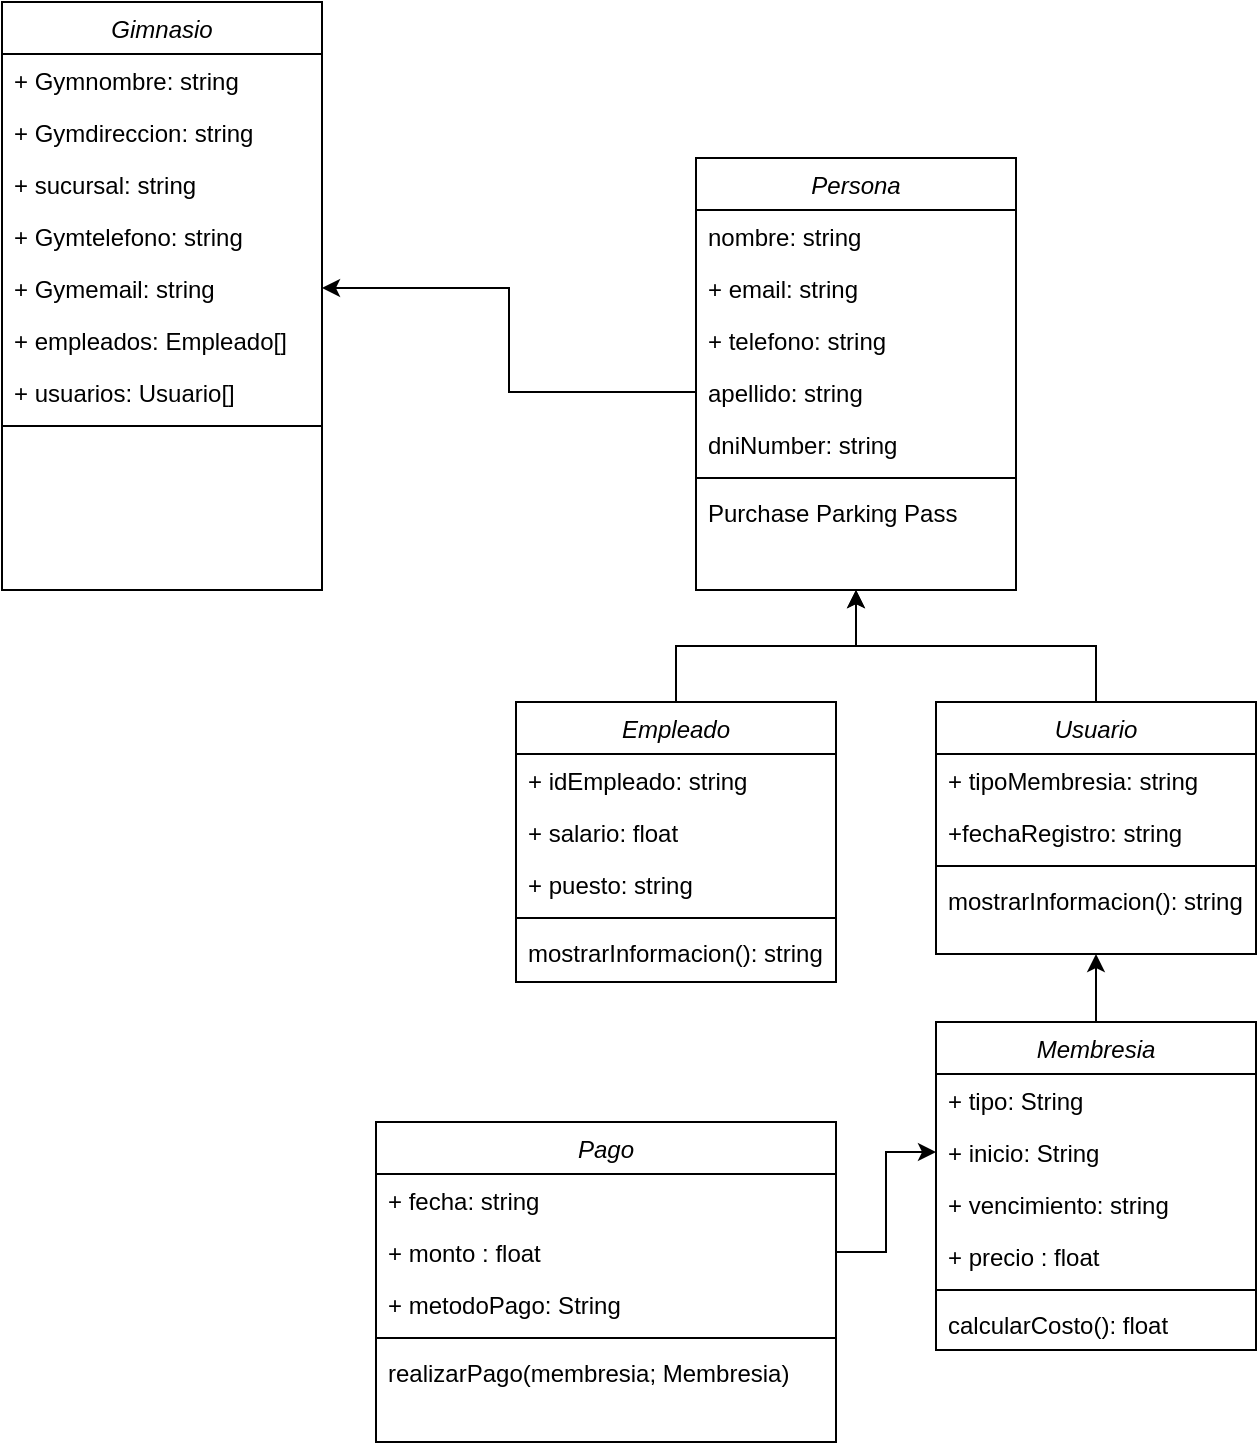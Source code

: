 <mxfile version="22.0.8" type="github">
  <diagram id="C5RBs43oDa-KdzZeNtuy" name="Page-1">
    <mxGraphModel dx="803" dy="361" grid="1" gridSize="10" guides="1" tooltips="1" connect="1" arrows="1" fold="1" page="1" pageScale="1" pageWidth="827" pageHeight="1169" math="0" shadow="0">
      <root>
        <mxCell id="WIyWlLk6GJQsqaUBKTNV-0" />
        <mxCell id="WIyWlLk6GJQsqaUBKTNV-1" parent="WIyWlLk6GJQsqaUBKTNV-0" />
        <mxCell id="zkfFHV4jXpPFQw0GAbJ--0" value="Gimnasio" style="swimlane;fontStyle=2;align=center;verticalAlign=top;childLayout=stackLayout;horizontal=1;startSize=26;horizontalStack=0;resizeParent=1;resizeLast=0;collapsible=1;marginBottom=0;rounded=0;shadow=0;strokeWidth=1;" parent="WIyWlLk6GJQsqaUBKTNV-1" vertex="1">
          <mxGeometry x="173" y="40" width="160" height="294" as="geometry">
            <mxRectangle x="230" y="140" width="160" height="26" as="alternateBounds" />
          </mxGeometry>
        </mxCell>
        <mxCell id="5N5e9GmDR-EGlcyDKcGj-25" value="+ Gymnombre: string" style="text;align=left;verticalAlign=top;spacingLeft=4;spacingRight=4;overflow=hidden;rotatable=0;points=[[0,0.5],[1,0.5]];portConstraint=eastwest;" parent="zkfFHV4jXpPFQw0GAbJ--0" vertex="1">
          <mxGeometry y="26" width="160" height="26" as="geometry" />
        </mxCell>
        <mxCell id="5N5e9GmDR-EGlcyDKcGj-59" value="+ Gymdireccion: string" style="text;align=left;verticalAlign=top;spacingLeft=4;spacingRight=4;overflow=hidden;rotatable=0;points=[[0,0.5],[1,0.5]];portConstraint=eastwest;rounded=0;shadow=0;html=0;" parent="zkfFHV4jXpPFQw0GAbJ--0" vertex="1">
          <mxGeometry y="52" width="160" height="26" as="geometry" />
        </mxCell>
        <mxCell id="zkfFHV4jXpPFQw0GAbJ--2" value="+ sucursal: string" style="text;align=left;verticalAlign=top;spacingLeft=4;spacingRight=4;overflow=hidden;rotatable=0;points=[[0,0.5],[1,0.5]];portConstraint=eastwest;rounded=0;shadow=0;html=0;" parent="zkfFHV4jXpPFQw0GAbJ--0" vertex="1">
          <mxGeometry y="78" width="160" height="26" as="geometry" />
        </mxCell>
        <mxCell id="5N5e9GmDR-EGlcyDKcGj-34" value="+ Gymtelefono: string" style="text;align=left;verticalAlign=top;spacingLeft=4;spacingRight=4;overflow=hidden;rotatable=0;points=[[0,0.5],[1,0.5]];portConstraint=eastwest;rounded=0;shadow=0;html=0;container=1;" parent="zkfFHV4jXpPFQw0GAbJ--0" vertex="1">
          <mxGeometry y="104" width="160" height="26" as="geometry" />
        </mxCell>
        <mxCell id="zkfFHV4jXpPFQw0GAbJ--3" value="+ Gymemail: string" style="text;align=left;verticalAlign=top;spacingLeft=4;spacingRight=4;overflow=hidden;rotatable=0;points=[[0,0.5],[1,0.5]];portConstraint=eastwest;rounded=0;shadow=0;html=0;" parent="zkfFHV4jXpPFQw0GAbJ--0" vertex="1">
          <mxGeometry y="130" width="160" height="26" as="geometry" />
        </mxCell>
        <mxCell id="5N5e9GmDR-EGlcyDKcGj-31" value="+ empleados: Empleado[]&#xa;" style="text;align=left;verticalAlign=top;spacingLeft=4;spacingRight=4;overflow=hidden;rotatable=0;points=[[0,0.5],[1,0.5]];portConstraint=eastwest;" parent="zkfFHV4jXpPFQw0GAbJ--0" vertex="1">
          <mxGeometry y="156" width="160" height="26" as="geometry" />
        </mxCell>
        <mxCell id="5N5e9GmDR-EGlcyDKcGj-36" value="+ usuarios: Usuario[]" style="text;align=left;verticalAlign=top;spacingLeft=4;spacingRight=4;overflow=hidden;rotatable=0;points=[[0,0.5],[1,0.5]];portConstraint=eastwest;" parent="zkfFHV4jXpPFQw0GAbJ--0" vertex="1">
          <mxGeometry y="182" width="160" height="26" as="geometry" />
        </mxCell>
        <mxCell id="zkfFHV4jXpPFQw0GAbJ--4" value="" style="line;html=1;strokeWidth=1;align=left;verticalAlign=middle;spacingTop=-1;spacingLeft=3;spacingRight=3;rotatable=0;labelPosition=right;points=[];portConstraint=eastwest;" parent="zkfFHV4jXpPFQw0GAbJ--0" vertex="1">
          <mxGeometry y="208" width="160" height="8" as="geometry" />
        </mxCell>
        <mxCell id="5N5e9GmDR-EGlcyDKcGj-68" style="edgeStyle=orthogonalEdgeStyle;rounded=0;orthogonalLoop=1;jettySize=auto;html=1;exitX=0.5;exitY=0;exitDx=0;exitDy=0;entryX=0.5;entryY=1;entryDx=0;entryDy=0;" parent="WIyWlLk6GJQsqaUBKTNV-1" source="5N5e9GmDR-EGlcyDKcGj-6" target="5N5e9GmDR-EGlcyDKcGj-12" edge="1">
          <mxGeometry relative="1" as="geometry" />
        </mxCell>
        <mxCell id="5N5e9GmDR-EGlcyDKcGj-6" value="Empleado" style="swimlane;fontStyle=2;align=center;verticalAlign=top;childLayout=stackLayout;horizontal=1;startSize=26;horizontalStack=0;resizeParent=1;resizeLast=0;collapsible=1;marginBottom=0;rounded=0;shadow=0;strokeWidth=1;" parent="WIyWlLk6GJQsqaUBKTNV-1" vertex="1">
          <mxGeometry x="430" y="390" width="160" height="140" as="geometry">
            <mxRectangle x="230" y="140" width="160" height="26" as="alternateBounds" />
          </mxGeometry>
        </mxCell>
        <mxCell id="5N5e9GmDR-EGlcyDKcGj-7" value="+ idEmpleado: string" style="text;align=left;verticalAlign=top;spacingLeft=4;spacingRight=4;overflow=hidden;rotatable=0;points=[[0,0.5],[1,0.5]];portConstraint=eastwest;" parent="5N5e9GmDR-EGlcyDKcGj-6" vertex="1">
          <mxGeometry y="26" width="160" height="26" as="geometry" />
        </mxCell>
        <mxCell id="5N5e9GmDR-EGlcyDKcGj-9" value="+ salario: float" style="text;align=left;verticalAlign=top;spacingLeft=4;spacingRight=4;overflow=hidden;rotatable=0;points=[[0,0.5],[1,0.5]];portConstraint=eastwest;rounded=0;shadow=0;html=0;" parent="5N5e9GmDR-EGlcyDKcGj-6" vertex="1">
          <mxGeometry y="52" width="160" height="26" as="geometry" />
        </mxCell>
        <mxCell id="5N5e9GmDR-EGlcyDKcGj-26" value="+ puesto: string" style="text;align=left;verticalAlign=top;spacingLeft=4;spacingRight=4;overflow=hidden;rotatable=0;points=[[0,0.5],[1,0.5]];portConstraint=eastwest;rounded=0;shadow=0;html=0;" parent="5N5e9GmDR-EGlcyDKcGj-6" vertex="1">
          <mxGeometry y="78" width="160" height="26" as="geometry" />
        </mxCell>
        <mxCell id="5N5e9GmDR-EGlcyDKcGj-10" value="" style="line;html=1;strokeWidth=1;align=left;verticalAlign=middle;spacingTop=-1;spacingLeft=3;spacingRight=3;rotatable=0;labelPosition=right;points=[];portConstraint=eastwest;" parent="5N5e9GmDR-EGlcyDKcGj-6" vertex="1">
          <mxGeometry y="104" width="160" height="8" as="geometry" />
        </mxCell>
        <mxCell id="5N5e9GmDR-EGlcyDKcGj-11" value="mostrarInformacion(): string" style="text;align=left;verticalAlign=top;spacingLeft=4;spacingRight=4;overflow=hidden;rotatable=0;points=[[0,0.5],[1,0.5]];portConstraint=eastwest;" parent="5N5e9GmDR-EGlcyDKcGj-6" vertex="1">
          <mxGeometry y="112" width="160" height="26" as="geometry" />
        </mxCell>
        <mxCell id="5N5e9GmDR-EGlcyDKcGj-12" value="Persona" style="swimlane;fontStyle=2;align=center;verticalAlign=top;childLayout=stackLayout;horizontal=1;startSize=26;horizontalStack=0;resizeParent=1;resizeLast=0;collapsible=1;marginBottom=0;rounded=0;shadow=0;strokeWidth=1;" parent="WIyWlLk6GJQsqaUBKTNV-1" vertex="1">
          <mxGeometry x="520" y="118" width="160" height="216" as="geometry">
            <mxRectangle x="230" y="140" width="160" height="26" as="alternateBounds" />
          </mxGeometry>
        </mxCell>
        <mxCell id="5N5e9GmDR-EGlcyDKcGj-13" value="nombre: string" style="text;align=left;verticalAlign=top;spacingLeft=4;spacingRight=4;overflow=hidden;rotatable=0;points=[[0,0.5],[1,0.5]];portConstraint=eastwest;" parent="5N5e9GmDR-EGlcyDKcGj-12" vertex="1">
          <mxGeometry y="26" width="160" height="26" as="geometry" />
        </mxCell>
        <mxCell id="5N5e9GmDR-EGlcyDKcGj-39" value="+ email: string" style="text;align=left;verticalAlign=top;spacingLeft=4;spacingRight=4;overflow=hidden;rotatable=0;points=[[0,0.5],[1,0.5]];portConstraint=eastwest;rounded=0;shadow=0;html=0;" parent="5N5e9GmDR-EGlcyDKcGj-12" vertex="1">
          <mxGeometry y="52" width="160" height="26" as="geometry" />
        </mxCell>
        <mxCell id="5N5e9GmDR-EGlcyDKcGj-38" value="+ telefono: string" style="text;align=left;verticalAlign=top;spacingLeft=4;spacingRight=4;overflow=hidden;rotatable=0;points=[[0,0.5],[1,0.5]];portConstraint=eastwest;rounded=0;shadow=0;html=0;container=1;" parent="5N5e9GmDR-EGlcyDKcGj-12" vertex="1">
          <mxGeometry y="78" width="160" height="26" as="geometry" />
        </mxCell>
        <mxCell id="5N5e9GmDR-EGlcyDKcGj-14" value="apellido: string" style="text;align=left;verticalAlign=top;spacingLeft=4;spacingRight=4;overflow=hidden;rotatable=0;points=[[0,0.5],[1,0.5]];portConstraint=eastwest;rounded=0;shadow=0;html=0;" parent="5N5e9GmDR-EGlcyDKcGj-12" vertex="1">
          <mxGeometry y="104" width="160" height="26" as="geometry" />
        </mxCell>
        <mxCell id="5N5e9GmDR-EGlcyDKcGj-15" value="dniNumber: string" style="text;align=left;verticalAlign=top;spacingLeft=4;spacingRight=4;overflow=hidden;rotatable=0;points=[[0,0.5],[1,0.5]];portConstraint=eastwest;rounded=0;shadow=0;html=0;" parent="5N5e9GmDR-EGlcyDKcGj-12" vertex="1">
          <mxGeometry y="130" width="160" height="26" as="geometry" />
        </mxCell>
        <mxCell id="5N5e9GmDR-EGlcyDKcGj-16" value="" style="line;html=1;strokeWidth=1;align=left;verticalAlign=middle;spacingTop=-1;spacingLeft=3;spacingRight=3;rotatable=0;labelPosition=right;points=[];portConstraint=eastwest;" parent="5N5e9GmDR-EGlcyDKcGj-12" vertex="1">
          <mxGeometry y="156" width="160" height="8" as="geometry" />
        </mxCell>
        <mxCell id="5N5e9GmDR-EGlcyDKcGj-17" value="Purchase Parking Pass" style="text;align=left;verticalAlign=top;spacingLeft=4;spacingRight=4;overflow=hidden;rotatable=0;points=[[0,0.5],[1,0.5]];portConstraint=eastwest;" parent="5N5e9GmDR-EGlcyDKcGj-12" vertex="1">
          <mxGeometry y="164" width="160" height="26" as="geometry" />
        </mxCell>
        <mxCell id="5N5e9GmDR-EGlcyDKcGj-74" style="edgeStyle=orthogonalEdgeStyle;rounded=0;orthogonalLoop=1;jettySize=auto;html=1;exitX=0.5;exitY=0;exitDx=0;exitDy=0;entryX=0.5;entryY=1;entryDx=0;entryDy=0;" parent="WIyWlLk6GJQsqaUBKTNV-1" source="5N5e9GmDR-EGlcyDKcGj-18" target="5N5e9GmDR-EGlcyDKcGj-41" edge="1">
          <mxGeometry relative="1" as="geometry" />
        </mxCell>
        <mxCell id="5N5e9GmDR-EGlcyDKcGj-18" value="Membresia" style="swimlane;fontStyle=2;align=center;verticalAlign=top;childLayout=stackLayout;horizontal=1;startSize=26;horizontalStack=0;resizeParent=1;resizeLast=0;collapsible=1;marginBottom=0;rounded=0;shadow=0;strokeWidth=1;" parent="WIyWlLk6GJQsqaUBKTNV-1" vertex="1">
          <mxGeometry x="640" y="550" width="160" height="164" as="geometry">
            <mxRectangle x="230" y="140" width="160" height="26" as="alternateBounds" />
          </mxGeometry>
        </mxCell>
        <mxCell id="5N5e9GmDR-EGlcyDKcGj-19" value="+ tipo: String" style="text;align=left;verticalAlign=top;spacingLeft=4;spacingRight=4;overflow=hidden;rotatable=0;points=[[0,0.5],[1,0.5]];portConstraint=eastwest;" parent="5N5e9GmDR-EGlcyDKcGj-18" vertex="1">
          <mxGeometry y="26" width="160" height="26" as="geometry" />
        </mxCell>
        <mxCell id="5N5e9GmDR-EGlcyDKcGj-20" value="+ inicio: String" style="text;align=left;verticalAlign=top;spacingLeft=4;spacingRight=4;overflow=hidden;rotatable=0;points=[[0,0.5],[1,0.5]];portConstraint=eastwest;rounded=0;shadow=0;html=0;" parent="5N5e9GmDR-EGlcyDKcGj-18" vertex="1">
          <mxGeometry y="52" width="160" height="26" as="geometry" />
        </mxCell>
        <mxCell id="5N5e9GmDR-EGlcyDKcGj-21" value="+ vencimiento: string" style="text;align=left;verticalAlign=top;spacingLeft=4;spacingRight=4;overflow=hidden;rotatable=0;points=[[0,0.5],[1,0.5]];portConstraint=eastwest;rounded=0;shadow=0;html=0;" parent="5N5e9GmDR-EGlcyDKcGj-18" vertex="1">
          <mxGeometry y="78" width="160" height="26" as="geometry" />
        </mxCell>
        <mxCell id="5N5e9GmDR-EGlcyDKcGj-60" value="+ precio : float" style="text;align=left;verticalAlign=top;spacingLeft=4;spacingRight=4;overflow=hidden;rotatable=0;points=[[0,0.5],[1,0.5]];portConstraint=eastwest;rounded=0;shadow=0;html=0;" parent="5N5e9GmDR-EGlcyDKcGj-18" vertex="1">
          <mxGeometry y="104" width="160" height="26" as="geometry" />
        </mxCell>
        <mxCell id="5N5e9GmDR-EGlcyDKcGj-22" value="" style="line;html=1;strokeWidth=1;align=left;verticalAlign=middle;spacingTop=-1;spacingLeft=3;spacingRight=3;rotatable=0;labelPosition=right;points=[];portConstraint=eastwest;" parent="5N5e9GmDR-EGlcyDKcGj-18" vertex="1">
          <mxGeometry y="130" width="160" height="8" as="geometry" />
        </mxCell>
        <mxCell id="5N5e9GmDR-EGlcyDKcGj-23" value="calcularCosto(): float" style="text;align=left;verticalAlign=top;spacingLeft=4;spacingRight=4;overflow=hidden;rotatable=0;points=[[0,0.5],[1,0.5]];portConstraint=eastwest;" parent="5N5e9GmDR-EGlcyDKcGj-18" vertex="1">
          <mxGeometry y="138" width="160" height="26" as="geometry" />
        </mxCell>
        <mxCell id="5N5e9GmDR-EGlcyDKcGj-75" style="edgeStyle=orthogonalEdgeStyle;rounded=0;orthogonalLoop=1;jettySize=auto;html=1;exitX=0.5;exitY=0;exitDx=0;exitDy=0;entryX=0.5;entryY=1;entryDx=0;entryDy=0;" parent="WIyWlLk6GJQsqaUBKTNV-1" source="5N5e9GmDR-EGlcyDKcGj-41" target="5N5e9GmDR-EGlcyDKcGj-12" edge="1">
          <mxGeometry relative="1" as="geometry" />
        </mxCell>
        <mxCell id="5N5e9GmDR-EGlcyDKcGj-41" value="Usuario" style="swimlane;fontStyle=2;align=center;verticalAlign=top;childLayout=stackLayout;horizontal=1;startSize=26;horizontalStack=0;resizeParent=1;resizeLast=0;collapsible=1;marginBottom=0;rounded=0;shadow=0;strokeWidth=1;" parent="WIyWlLk6GJQsqaUBKTNV-1" vertex="1">
          <mxGeometry x="640" y="390" width="160" height="126" as="geometry">
            <mxRectangle x="230" y="140" width="160" height="26" as="alternateBounds" />
          </mxGeometry>
        </mxCell>
        <mxCell id="5N5e9GmDR-EGlcyDKcGj-43" value="+ tipoMembresia: string" style="text;align=left;verticalAlign=top;spacingLeft=4;spacingRight=4;overflow=hidden;rotatable=0;points=[[0,0.5],[1,0.5]];portConstraint=eastwest;rounded=0;shadow=0;html=0;" parent="5N5e9GmDR-EGlcyDKcGj-41" vertex="1">
          <mxGeometry y="26" width="160" height="26" as="geometry" />
        </mxCell>
        <mxCell id="5N5e9GmDR-EGlcyDKcGj-51" value="+fechaRegistro: string" style="text;align=left;verticalAlign=top;spacingLeft=4;spacingRight=4;overflow=hidden;rotatable=0;points=[[0,0.5],[1,0.5]];portConstraint=eastwest;rounded=0;shadow=0;html=0;" parent="5N5e9GmDR-EGlcyDKcGj-41" vertex="1">
          <mxGeometry y="52" width="160" height="26" as="geometry" />
        </mxCell>
        <mxCell id="5N5e9GmDR-EGlcyDKcGj-49" value="" style="line;html=1;strokeWidth=1;align=left;verticalAlign=middle;spacingTop=-1;spacingLeft=3;spacingRight=3;rotatable=0;labelPosition=right;points=[];portConstraint=eastwest;" parent="5N5e9GmDR-EGlcyDKcGj-41" vertex="1">
          <mxGeometry y="78" width="160" height="8" as="geometry" />
        </mxCell>
        <mxCell id="5N5e9GmDR-EGlcyDKcGj-58" value="mostrarInformacion(): string" style="text;align=left;verticalAlign=top;spacingLeft=4;spacingRight=4;overflow=hidden;rotatable=0;points=[[0,0.5],[1,0.5]];portConstraint=eastwest;" parent="5N5e9GmDR-EGlcyDKcGj-41" vertex="1">
          <mxGeometry y="86" width="160" height="26" as="geometry" />
        </mxCell>
        <mxCell id="5N5e9GmDR-EGlcyDKcGj-52" value="Pago" style="swimlane;fontStyle=2;align=center;verticalAlign=top;childLayout=stackLayout;horizontal=1;startSize=26;horizontalStack=0;resizeParent=1;resizeLast=0;collapsible=1;marginBottom=0;rounded=0;shadow=0;strokeWidth=1;" parent="WIyWlLk6GJQsqaUBKTNV-1" vertex="1">
          <mxGeometry x="360" y="600" width="230" height="160" as="geometry">
            <mxRectangle x="230" y="140" width="160" height="26" as="alternateBounds" />
          </mxGeometry>
        </mxCell>
        <mxCell id="5N5e9GmDR-EGlcyDKcGj-53" value="+ fecha: string" style="text;align=left;verticalAlign=top;spacingLeft=4;spacingRight=4;overflow=hidden;rotatable=0;points=[[0,0.5],[1,0.5]];portConstraint=eastwest;" parent="5N5e9GmDR-EGlcyDKcGj-52" vertex="1">
          <mxGeometry y="26" width="230" height="26" as="geometry" />
        </mxCell>
        <mxCell id="5N5e9GmDR-EGlcyDKcGj-54" value="+ monto : float" style="text;align=left;verticalAlign=top;spacingLeft=4;spacingRight=4;overflow=hidden;rotatable=0;points=[[0,0.5],[1,0.5]];portConstraint=eastwest;rounded=0;shadow=0;html=0;" parent="5N5e9GmDR-EGlcyDKcGj-52" vertex="1">
          <mxGeometry y="52" width="230" height="26" as="geometry" />
        </mxCell>
        <mxCell id="5N5e9GmDR-EGlcyDKcGj-55" value="+ metodoPago: String" style="text;align=left;verticalAlign=top;spacingLeft=4;spacingRight=4;overflow=hidden;rotatable=0;points=[[0,0.5],[1,0.5]];portConstraint=eastwest;rounded=0;shadow=0;html=0;" parent="5N5e9GmDR-EGlcyDKcGj-52" vertex="1">
          <mxGeometry y="78" width="230" height="26" as="geometry" />
        </mxCell>
        <mxCell id="5N5e9GmDR-EGlcyDKcGj-56" value="" style="line;html=1;strokeWidth=1;align=left;verticalAlign=middle;spacingTop=-1;spacingLeft=3;spacingRight=3;rotatable=0;labelPosition=right;points=[];portConstraint=eastwest;" parent="5N5e9GmDR-EGlcyDKcGj-52" vertex="1">
          <mxGeometry y="104" width="230" height="8" as="geometry" />
        </mxCell>
        <mxCell id="5N5e9GmDR-EGlcyDKcGj-61" value="realizarPago(membresia; Membresia)" style="text;align=left;verticalAlign=top;spacingLeft=4;spacingRight=4;overflow=hidden;rotatable=0;points=[[0,0.5],[1,0.5]];portConstraint=eastwest;" parent="5N5e9GmDR-EGlcyDKcGj-52" vertex="1">
          <mxGeometry y="112" width="230" height="26" as="geometry" />
        </mxCell>
        <mxCell id="5N5e9GmDR-EGlcyDKcGj-70" style="edgeStyle=orthogonalEdgeStyle;rounded=0;orthogonalLoop=1;jettySize=auto;html=1;exitX=0;exitY=0.5;exitDx=0;exitDy=0;entryX=1;entryY=0.5;entryDx=0;entryDy=0;" parent="WIyWlLk6GJQsqaUBKTNV-1" source="5N5e9GmDR-EGlcyDKcGj-14" target="zkfFHV4jXpPFQw0GAbJ--3" edge="1">
          <mxGeometry relative="1" as="geometry" />
        </mxCell>
        <mxCell id="5N5e9GmDR-EGlcyDKcGj-73" style="edgeStyle=orthogonalEdgeStyle;rounded=0;orthogonalLoop=1;jettySize=auto;html=1;exitX=1;exitY=0.5;exitDx=0;exitDy=0;entryX=0;entryY=0.5;entryDx=0;entryDy=0;" parent="WIyWlLk6GJQsqaUBKTNV-1" source="5N5e9GmDR-EGlcyDKcGj-54" target="5N5e9GmDR-EGlcyDKcGj-20" edge="1">
          <mxGeometry relative="1" as="geometry" />
        </mxCell>
      </root>
    </mxGraphModel>
  </diagram>
</mxfile>
